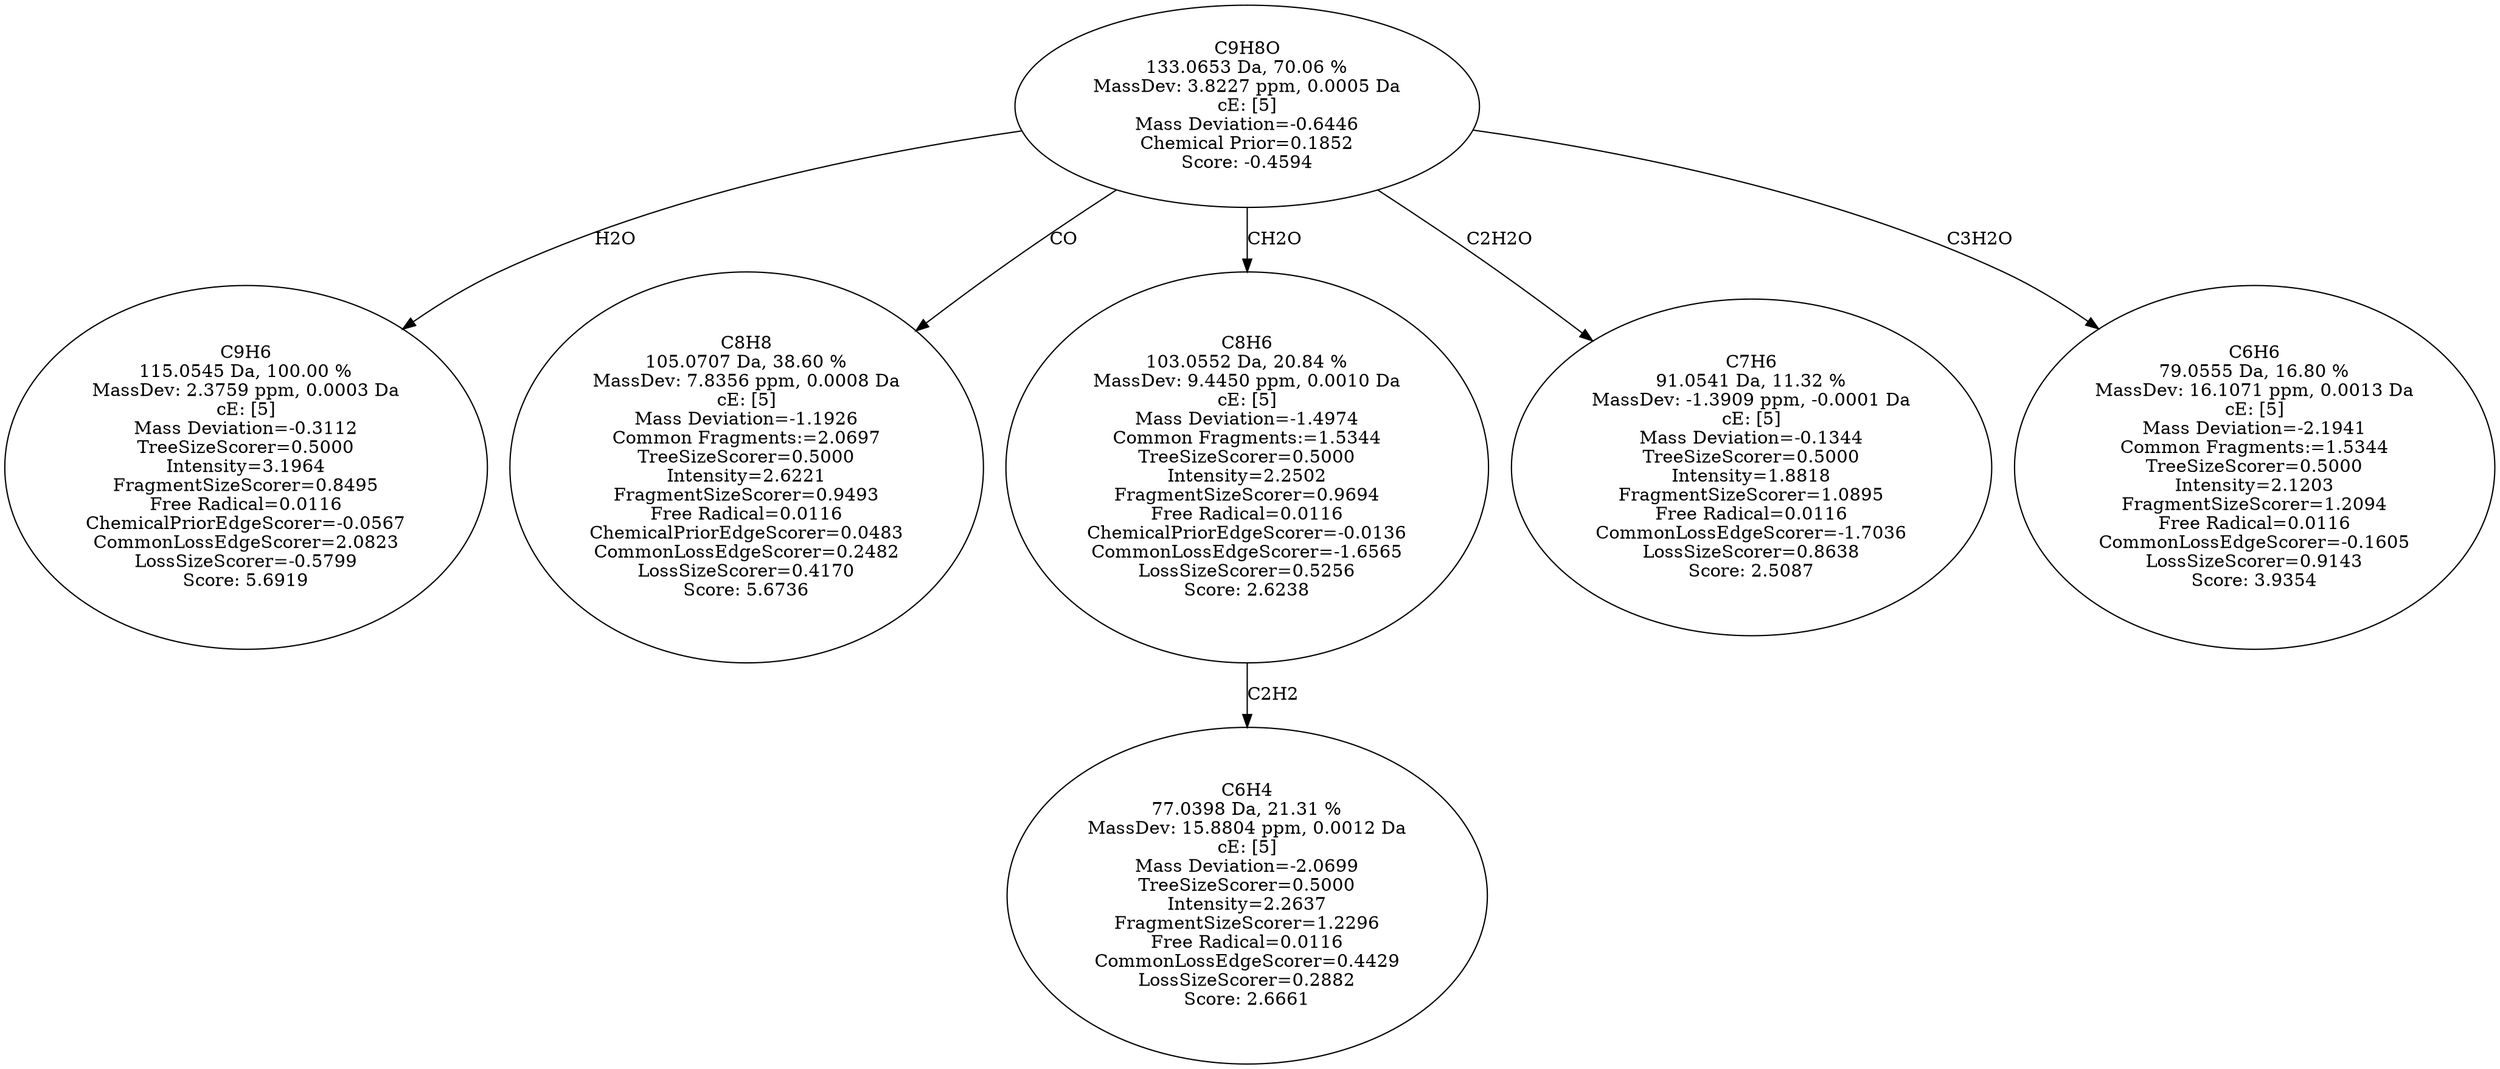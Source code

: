 strict digraph {
v1 [label="C9H6\n115.0545 Da, 100.00 %\nMassDev: 2.3759 ppm, 0.0003 Da\ncE: [5]\nMass Deviation=-0.3112\nTreeSizeScorer=0.5000\nIntensity=3.1964\nFragmentSizeScorer=0.8495\nFree Radical=0.0116\nChemicalPriorEdgeScorer=-0.0567\nCommonLossEdgeScorer=2.0823\nLossSizeScorer=-0.5799\nScore: 5.6919"];
v2 [label="C8H8\n105.0707 Da, 38.60 %\nMassDev: 7.8356 ppm, 0.0008 Da\ncE: [5]\nMass Deviation=-1.1926\nCommon Fragments:=2.0697\nTreeSizeScorer=0.5000\nIntensity=2.6221\nFragmentSizeScorer=0.9493\nFree Radical=0.0116\nChemicalPriorEdgeScorer=0.0483\nCommonLossEdgeScorer=0.2482\nLossSizeScorer=0.4170\nScore: 5.6736"];
v3 [label="C6H4\n77.0398 Da, 21.31 %\nMassDev: 15.8804 ppm, 0.0012 Da\ncE: [5]\nMass Deviation=-2.0699\nTreeSizeScorer=0.5000\nIntensity=2.2637\nFragmentSizeScorer=1.2296\nFree Radical=0.0116\nCommonLossEdgeScorer=0.4429\nLossSizeScorer=0.2882\nScore: 2.6661"];
v4 [label="C8H6\n103.0552 Da, 20.84 %\nMassDev: 9.4450 ppm, 0.0010 Da\ncE: [5]\nMass Deviation=-1.4974\nCommon Fragments:=1.5344\nTreeSizeScorer=0.5000\nIntensity=2.2502\nFragmentSizeScorer=0.9694\nFree Radical=0.0116\nChemicalPriorEdgeScorer=-0.0136\nCommonLossEdgeScorer=-1.6565\nLossSizeScorer=0.5256\nScore: 2.6238"];
v5 [label="C7H6\n91.0541 Da, 11.32 %\nMassDev: -1.3909 ppm, -0.0001 Da\ncE: [5]\nMass Deviation=-0.1344\nTreeSizeScorer=0.5000\nIntensity=1.8818\nFragmentSizeScorer=1.0895\nFree Radical=0.0116\nCommonLossEdgeScorer=-1.7036\nLossSizeScorer=0.8638\nScore: 2.5087"];
v6 [label="C6H6\n79.0555 Da, 16.80 %\nMassDev: 16.1071 ppm, 0.0013 Da\ncE: [5]\nMass Deviation=-2.1941\nCommon Fragments:=1.5344\nTreeSizeScorer=0.5000\nIntensity=2.1203\nFragmentSizeScorer=1.2094\nFree Radical=0.0116\nCommonLossEdgeScorer=-0.1605\nLossSizeScorer=0.9143\nScore: 3.9354"];
v7 [label="C9H8O\n133.0653 Da, 70.06 %\nMassDev: 3.8227 ppm, 0.0005 Da\ncE: [5]\nMass Deviation=-0.6446\nChemical Prior=0.1852\nScore: -0.4594"];
v7 -> v1 [label="H2O"];
v7 -> v2 [label="CO"];
v4 -> v3 [label="C2H2"];
v7 -> v4 [label="CH2O"];
v7 -> v5 [label="C2H2O"];
v7 -> v6 [label="C3H2O"];
}
